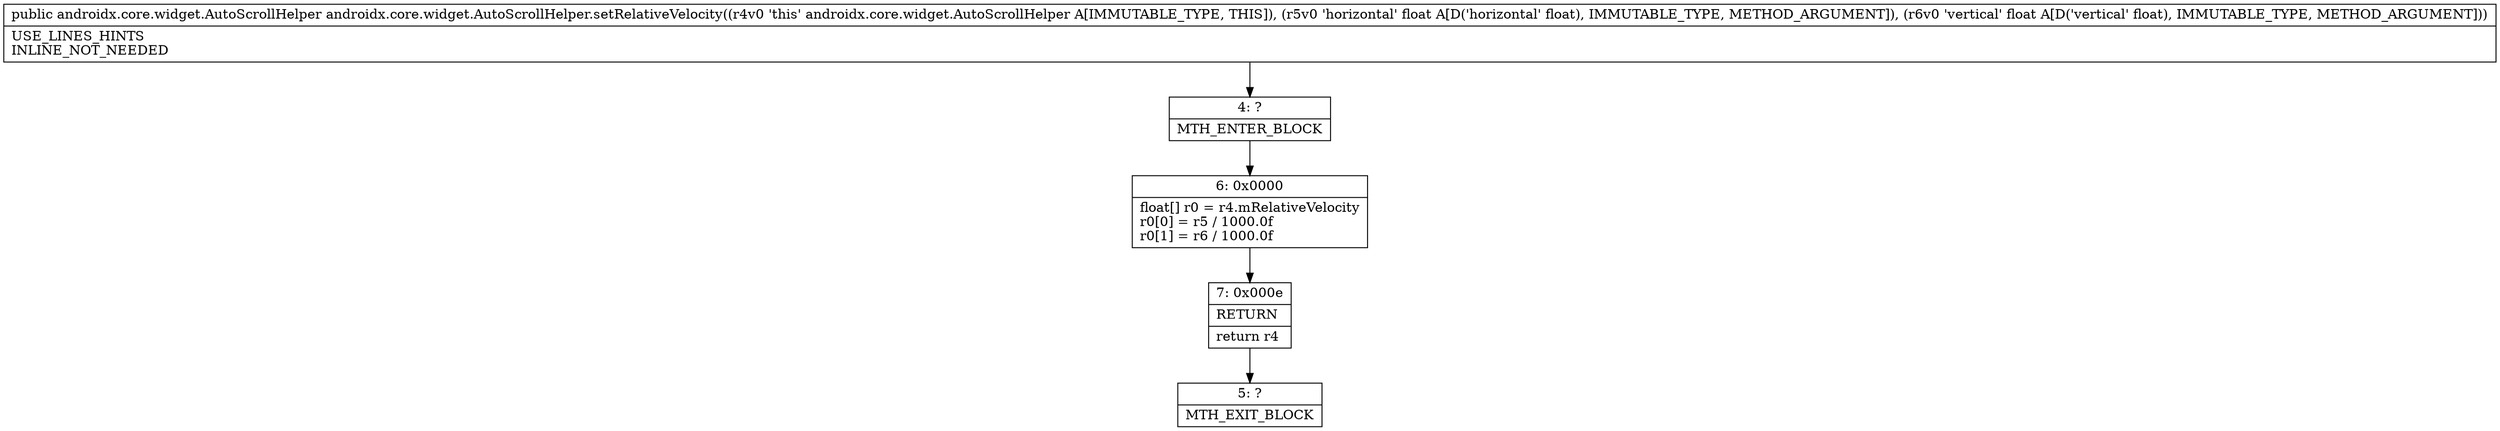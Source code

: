 digraph "CFG forandroidx.core.widget.AutoScrollHelper.setRelativeVelocity(FF)Landroidx\/core\/widget\/AutoScrollHelper;" {
Node_4 [shape=record,label="{4\:\ ?|MTH_ENTER_BLOCK\l}"];
Node_6 [shape=record,label="{6\:\ 0x0000|float[] r0 = r4.mRelativeVelocity\lr0[0] = r5 \/ 1000.0f\lr0[1] = r6 \/ 1000.0f\l}"];
Node_7 [shape=record,label="{7\:\ 0x000e|RETURN\l|return r4\l}"];
Node_5 [shape=record,label="{5\:\ ?|MTH_EXIT_BLOCK\l}"];
MethodNode[shape=record,label="{public androidx.core.widget.AutoScrollHelper androidx.core.widget.AutoScrollHelper.setRelativeVelocity((r4v0 'this' androidx.core.widget.AutoScrollHelper A[IMMUTABLE_TYPE, THIS]), (r5v0 'horizontal' float A[D('horizontal' float), IMMUTABLE_TYPE, METHOD_ARGUMENT]), (r6v0 'vertical' float A[D('vertical' float), IMMUTABLE_TYPE, METHOD_ARGUMENT]))  | USE_LINES_HINTS\lINLINE_NOT_NEEDED\l}"];
MethodNode -> Node_4;Node_4 -> Node_6;
Node_6 -> Node_7;
Node_7 -> Node_5;
}

